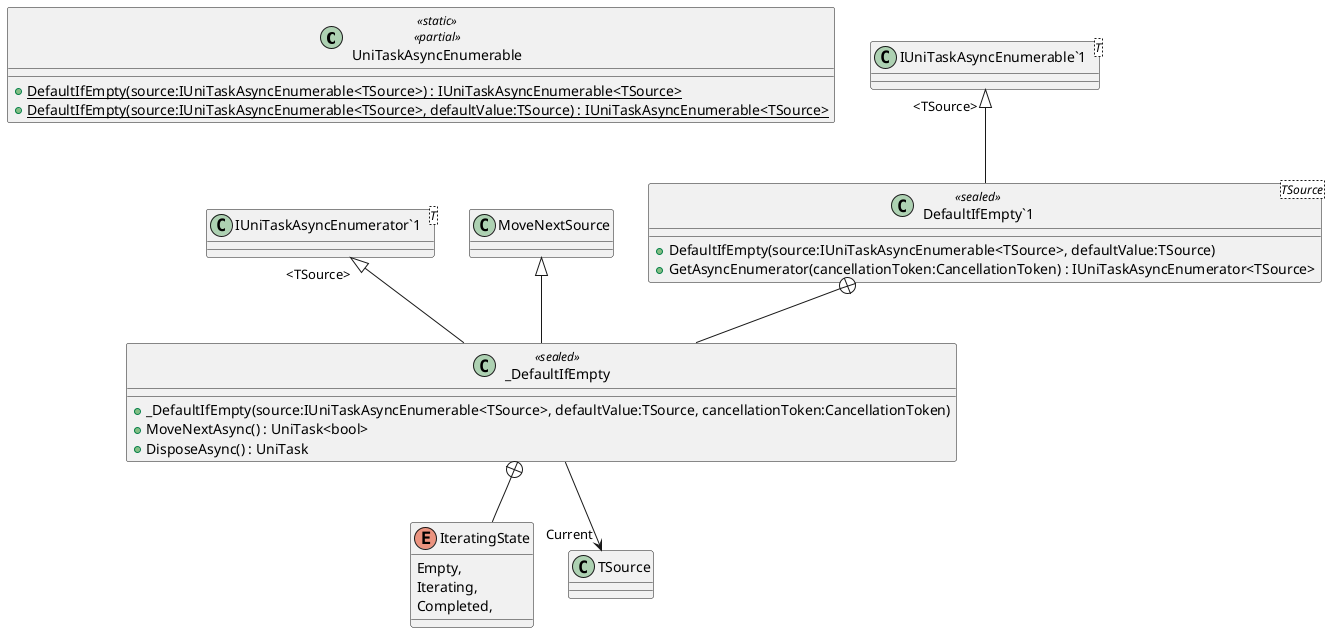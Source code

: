 @startuml
class UniTaskAsyncEnumerable <<static>> <<partial>> {
    + {static} DefaultIfEmpty(source:IUniTaskAsyncEnumerable<TSource>) : IUniTaskAsyncEnumerable<TSource>
    + {static} DefaultIfEmpty(source:IUniTaskAsyncEnumerable<TSource>, defaultValue:TSource) : IUniTaskAsyncEnumerable<TSource>
}
class "DefaultIfEmpty`1"<TSource> <<sealed>> {
    + DefaultIfEmpty(source:IUniTaskAsyncEnumerable<TSource>, defaultValue:TSource)
    + GetAsyncEnumerator(cancellationToken:CancellationToken) : IUniTaskAsyncEnumerator<TSource>
}
class "IUniTaskAsyncEnumerable`1"<T> {
}
class _DefaultIfEmpty <<sealed>> {
    + _DefaultIfEmpty(source:IUniTaskAsyncEnumerable<TSource>, defaultValue:TSource, cancellationToken:CancellationToken)
    + MoveNextAsync() : UniTask<bool>
    + DisposeAsync() : UniTask
}
class "IUniTaskAsyncEnumerator`1"<T> {
}
enum IteratingState {
    Empty,
    Iterating,
    Completed,
}
"IUniTaskAsyncEnumerable`1" "<TSource>" <|-- "DefaultIfEmpty`1"
"DefaultIfEmpty`1" +-- _DefaultIfEmpty
MoveNextSource <|-- _DefaultIfEmpty
"IUniTaskAsyncEnumerator`1" "<TSource>" <|-- _DefaultIfEmpty
_DefaultIfEmpty --> "Current" TSource
_DefaultIfEmpty +-- IteratingState
@enduml
